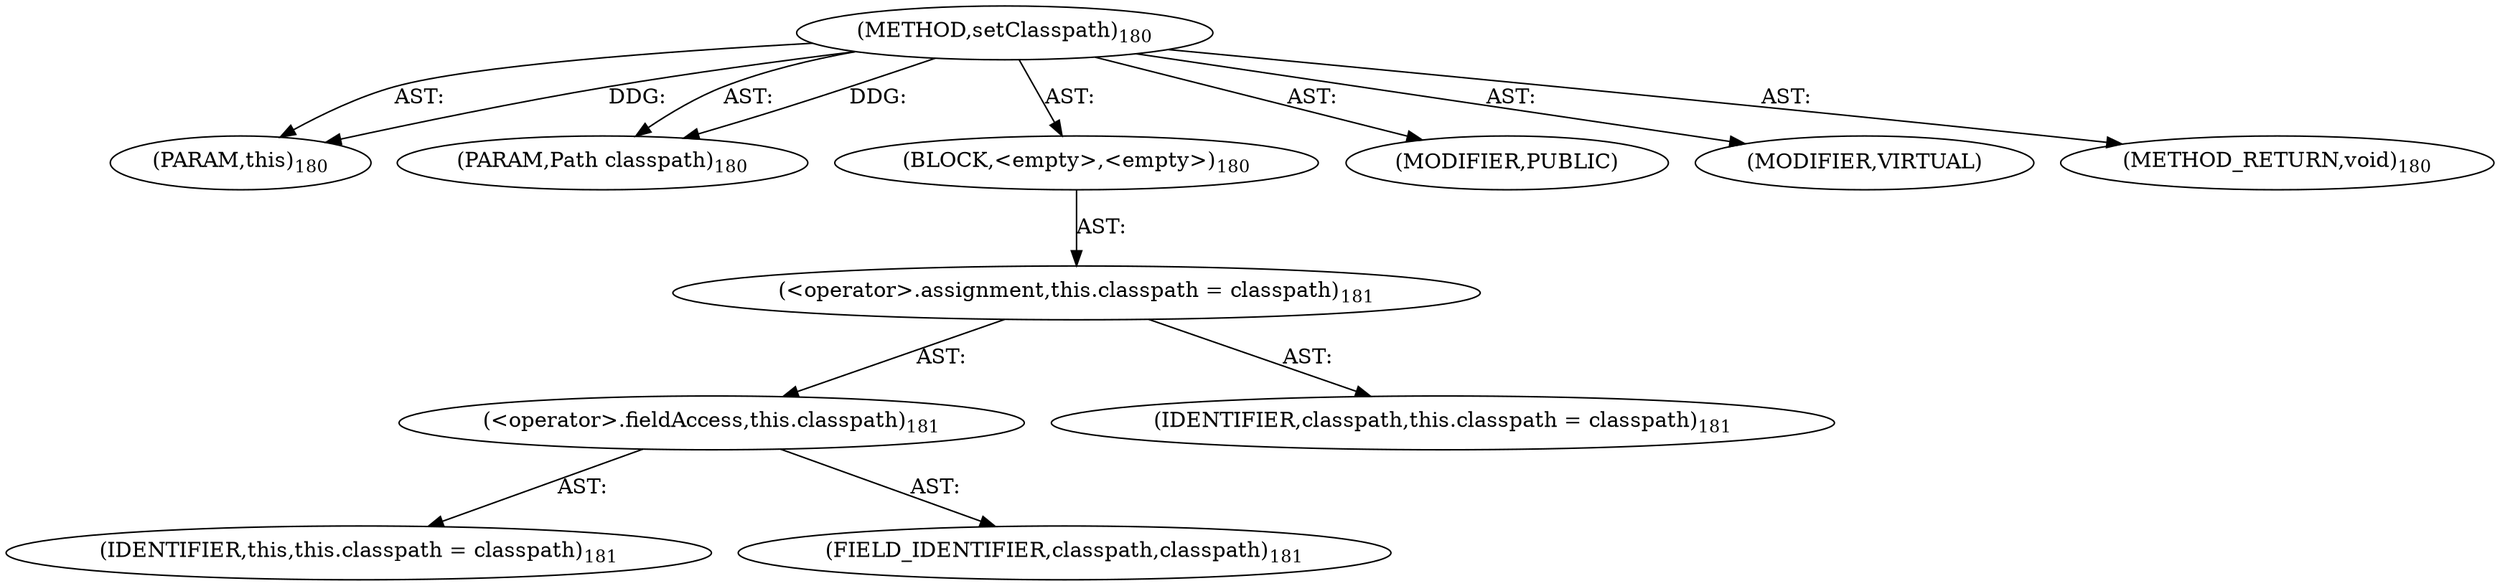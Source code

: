 digraph "setClasspath" {  
"111669149703" [label = <(METHOD,setClasspath)<SUB>180</SUB>> ]
"115964116994" [label = <(PARAM,this)<SUB>180</SUB>> ]
"115964117004" [label = <(PARAM,Path classpath)<SUB>180</SUB>> ]
"25769803790" [label = <(BLOCK,&lt;empty&gt;,&lt;empty&gt;)<SUB>180</SUB>> ]
"30064771110" [label = <(&lt;operator&gt;.assignment,this.classpath = classpath)<SUB>181</SUB>> ]
"30064771111" [label = <(&lt;operator&gt;.fieldAccess,this.classpath)<SUB>181</SUB>> ]
"68719476738" [label = <(IDENTIFIER,this,this.classpath = classpath)<SUB>181</SUB>> ]
"55834574859" [label = <(FIELD_IDENTIFIER,classpath,classpath)<SUB>181</SUB>> ]
"68719476762" [label = <(IDENTIFIER,classpath,this.classpath = classpath)<SUB>181</SUB>> ]
"133143986197" [label = <(MODIFIER,PUBLIC)> ]
"133143986198" [label = <(MODIFIER,VIRTUAL)> ]
"128849018887" [label = <(METHOD_RETURN,void)<SUB>180</SUB>> ]
  "111669149703" -> "115964116994"  [ label = "AST: "] 
  "111669149703" -> "115964117004"  [ label = "AST: "] 
  "111669149703" -> "25769803790"  [ label = "AST: "] 
  "111669149703" -> "133143986197"  [ label = "AST: "] 
  "111669149703" -> "133143986198"  [ label = "AST: "] 
  "111669149703" -> "128849018887"  [ label = "AST: "] 
  "25769803790" -> "30064771110"  [ label = "AST: "] 
  "30064771110" -> "30064771111"  [ label = "AST: "] 
  "30064771110" -> "68719476762"  [ label = "AST: "] 
  "30064771111" -> "68719476738"  [ label = "AST: "] 
  "30064771111" -> "55834574859"  [ label = "AST: "] 
  "111669149703" -> "115964116994"  [ label = "DDG: "] 
  "111669149703" -> "115964117004"  [ label = "DDG: "] 
}
